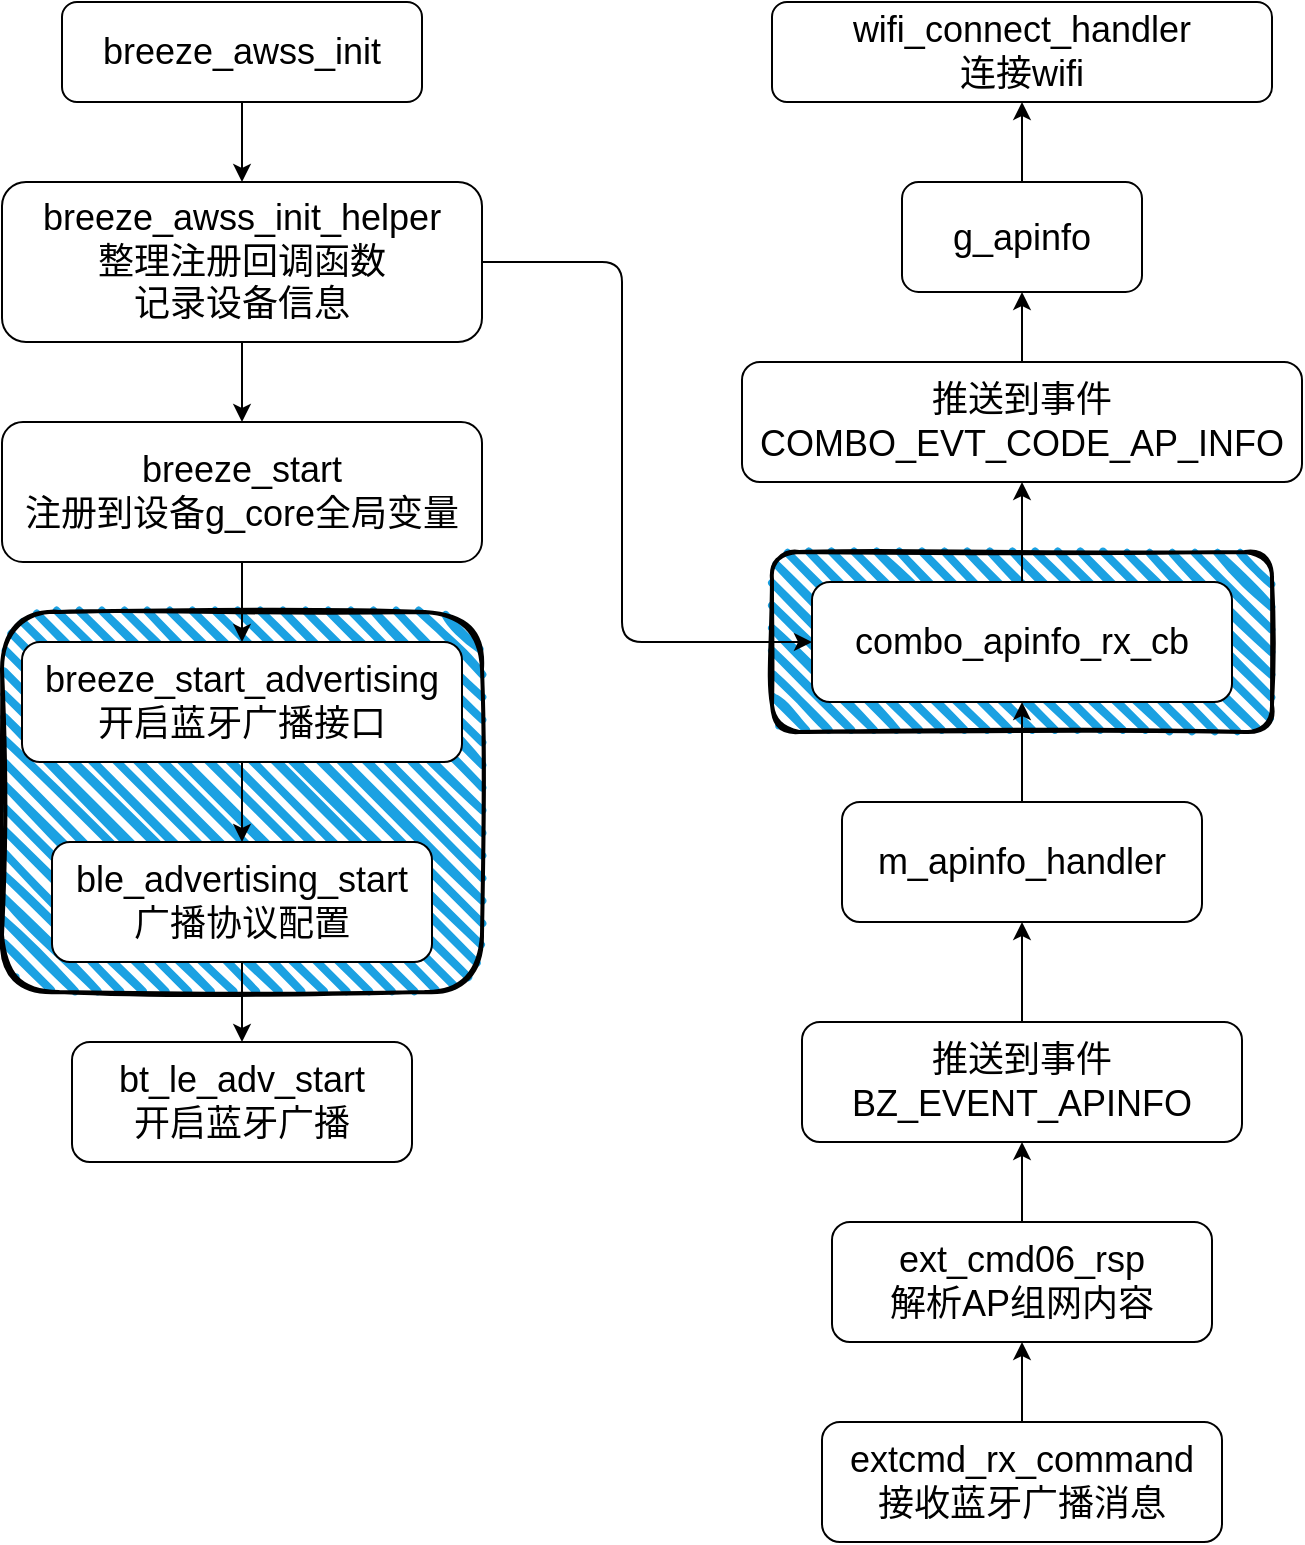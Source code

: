 <mxfile>
    <diagram id="PWO0NhsfUWR1G52ObF-J" name="Page-1">
        <mxGraphModel dx="1210" dy="615" grid="1" gridSize="10" guides="1" tooltips="1" connect="1" arrows="1" fold="1" page="1" pageScale="1" pageWidth="3300" pageHeight="4681" math="0" shadow="0">
            <root>
                <mxCell id="0"/>
                <mxCell id="1" parent="0"/>
                <mxCell id="44" value="" style="rounded=1;whiteSpace=wrap;html=1;strokeWidth=2;fillWeight=4;hachureGap=8;hachureAngle=45;fillColor=#1ba1e2;sketch=1;fontSize=18;" parent="1" vertex="1">
                    <mxGeometry x="170" y="480" width="240" height="190" as="geometry"/>
                </mxCell>
                <mxCell id="28" value="" style="rounded=1;whiteSpace=wrap;html=1;strokeWidth=2;fillWeight=4;hachureGap=8;hachureAngle=45;fillColor=#1ba1e2;sketch=1;fontSize=18;" parent="1" vertex="1">
                    <mxGeometry x="555" y="450" width="250" height="90" as="geometry"/>
                </mxCell>
                <mxCell id="7" value="" style="edgeStyle=none;html=1;fontSize=18;" parent="1" source="3" target="4" edge="1">
                    <mxGeometry relative="1" as="geometry"/>
                </mxCell>
                <mxCell id="3" value="&lt;font style=&quot;font-size: 18px&quot;&gt;breeze_awss_init&lt;/font&gt;" style="rounded=1;whiteSpace=wrap;html=1;" parent="1" vertex="1">
                    <mxGeometry x="200" y="175" width="180" height="50" as="geometry"/>
                </mxCell>
                <mxCell id="8" value="" style="edgeStyle=none;html=1;fontSize=18;" parent="1" source="4" target="5" edge="1">
                    <mxGeometry relative="1" as="geometry"/>
                </mxCell>
                <mxCell id="47" style="edgeStyle=none;html=1;exitX=1;exitY=0.5;exitDx=0;exitDy=0;entryX=0;entryY=0.5;entryDx=0;entryDy=0;" edge="1" parent="1" source="4" target="18">
                    <mxGeometry relative="1" as="geometry">
                        <Array as="points">
                            <mxPoint x="480" y="305"/>
                            <mxPoint x="480" y="495"/>
                        </Array>
                    </mxGeometry>
                </mxCell>
                <mxCell id="4" value="breeze_awss_init_helper&lt;br&gt;整理注册回调函数&lt;br&gt;记录设备信息" style="rounded=1;whiteSpace=wrap;html=1;fontSize=18;" parent="1" vertex="1">
                    <mxGeometry x="170" y="265" width="240" height="80" as="geometry"/>
                </mxCell>
                <mxCell id="41" value="" style="edgeStyle=none;html=1;fontSize=18;" parent="1" source="5" target="40" edge="1">
                    <mxGeometry relative="1" as="geometry"/>
                </mxCell>
                <mxCell id="5" value="breeze_start&lt;br&gt;注册到设备g_core全局变量" style="rounded=1;whiteSpace=wrap;html=1;fontSize=18;" parent="1" vertex="1">
                    <mxGeometry x="170" y="385" width="240" height="70" as="geometry"/>
                </mxCell>
                <mxCell id="11" value="wifi_connect_handler&lt;br&gt;连接wifi" style="rounded=1;whiteSpace=wrap;html=1;fontSize=18;" parent="1" vertex="1">
                    <mxGeometry x="555" y="175" width="250" height="50" as="geometry"/>
                </mxCell>
                <mxCell id="21" value="" style="edgeStyle=none;html=1;fontSize=18;" parent="1" source="13" target="15" edge="1">
                    <mxGeometry relative="1" as="geometry"/>
                </mxCell>
                <mxCell id="13" value="extcmd_rx_command&lt;br&gt;接收蓝牙广播消息" style="rounded=1;whiteSpace=wrap;html=1;fontSize=18;" parent="1" vertex="1">
                    <mxGeometry x="580" y="885" width="200" height="60" as="geometry"/>
                </mxCell>
                <mxCell id="22" value="" style="edgeStyle=none;html=1;fontSize=18;" parent="1" source="15" target="16" edge="1">
                    <mxGeometry relative="1" as="geometry"/>
                </mxCell>
                <mxCell id="15" value="ext_cmd06_rsp&lt;br&gt;解析AP组网内容" style="rounded=1;whiteSpace=wrap;html=1;fontSize=18;" parent="1" vertex="1">
                    <mxGeometry x="585" y="785" width="190" height="60" as="geometry"/>
                </mxCell>
                <mxCell id="23" value="" style="edgeStyle=none;html=1;fontSize=18;" parent="1" source="16" target="17" edge="1">
                    <mxGeometry relative="1" as="geometry"/>
                </mxCell>
                <mxCell id="16" value="推送到事件&lt;br&gt;BZ_EVENT_APINFO" style="rounded=1;whiteSpace=wrap;html=1;fontSize=18;" parent="1" vertex="1">
                    <mxGeometry x="570" y="685" width="220" height="60" as="geometry"/>
                </mxCell>
                <mxCell id="24" value="" style="edgeStyle=none;html=1;fontSize=18;" parent="1" source="17" target="18" edge="1">
                    <mxGeometry relative="1" as="geometry"/>
                </mxCell>
                <mxCell id="17" value="m_apinfo_handler" style="rounded=1;whiteSpace=wrap;html=1;fontSize=18;" parent="1" vertex="1">
                    <mxGeometry x="590" y="575" width="180" height="60" as="geometry"/>
                </mxCell>
                <mxCell id="26" value="" style="edgeStyle=none;html=1;fontSize=18;" parent="1" source="18" target="25" edge="1">
                    <mxGeometry relative="1" as="geometry"/>
                </mxCell>
                <mxCell id="18" value="combo_apinfo_rx_cb" style="rounded=1;whiteSpace=wrap;html=1;fontSize=18;" parent="1" vertex="1">
                    <mxGeometry x="575" y="465" width="210" height="60" as="geometry"/>
                </mxCell>
                <mxCell id="30" value="" style="edgeStyle=none;html=1;fontSize=18;" parent="1" source="25" target="29" edge="1">
                    <mxGeometry relative="1" as="geometry"/>
                </mxCell>
                <mxCell id="25" value="推送到事件&lt;br&gt;COMBO_EVT_CODE_AP_INFO" style="rounded=1;whiteSpace=wrap;html=1;fontSize=18;" parent="1" vertex="1">
                    <mxGeometry x="540" y="355" width="280" height="60" as="geometry"/>
                </mxCell>
                <mxCell id="31" value="" style="edgeStyle=none;html=1;fontSize=18;" parent="1" source="29" target="11" edge="1">
                    <mxGeometry relative="1" as="geometry"/>
                </mxCell>
                <mxCell id="29" value="g_apinfo" style="rounded=1;whiteSpace=wrap;html=1;fontSize=18;" parent="1" vertex="1">
                    <mxGeometry x="620" y="265" width="120" height="55" as="geometry"/>
                </mxCell>
                <mxCell id="43" value="" style="edgeStyle=none;html=1;fontSize=18;" parent="1" source="40" target="42" edge="1">
                    <mxGeometry relative="1" as="geometry"/>
                </mxCell>
                <mxCell id="40" value="breeze_start_advertising&lt;br&gt;开启蓝牙广播接口" style="whiteSpace=wrap;html=1;fontSize=18;rounded=1;" parent="1" vertex="1">
                    <mxGeometry x="180" y="495" width="220" height="60" as="geometry"/>
                </mxCell>
                <mxCell id="46" value="" style="edgeStyle=none;html=1;fontSize=18;" parent="1" source="42" target="45" edge="1">
                    <mxGeometry relative="1" as="geometry"/>
                </mxCell>
                <mxCell id="42" value="ble_advertising_start&lt;br&gt;广播协议配置" style="whiteSpace=wrap;html=1;fontSize=18;rounded=1;" parent="1" vertex="1">
                    <mxGeometry x="195" y="595" width="190" height="60" as="geometry"/>
                </mxCell>
                <mxCell id="45" value="bt_le_adv_start&lt;br&gt;开启蓝牙广播" style="whiteSpace=wrap;html=1;fontSize=18;rounded=1;" parent="1" vertex="1">
                    <mxGeometry x="205" y="695" width="170" height="60" as="geometry"/>
                </mxCell>
            </root>
        </mxGraphModel>
    </diagram>
</mxfile>